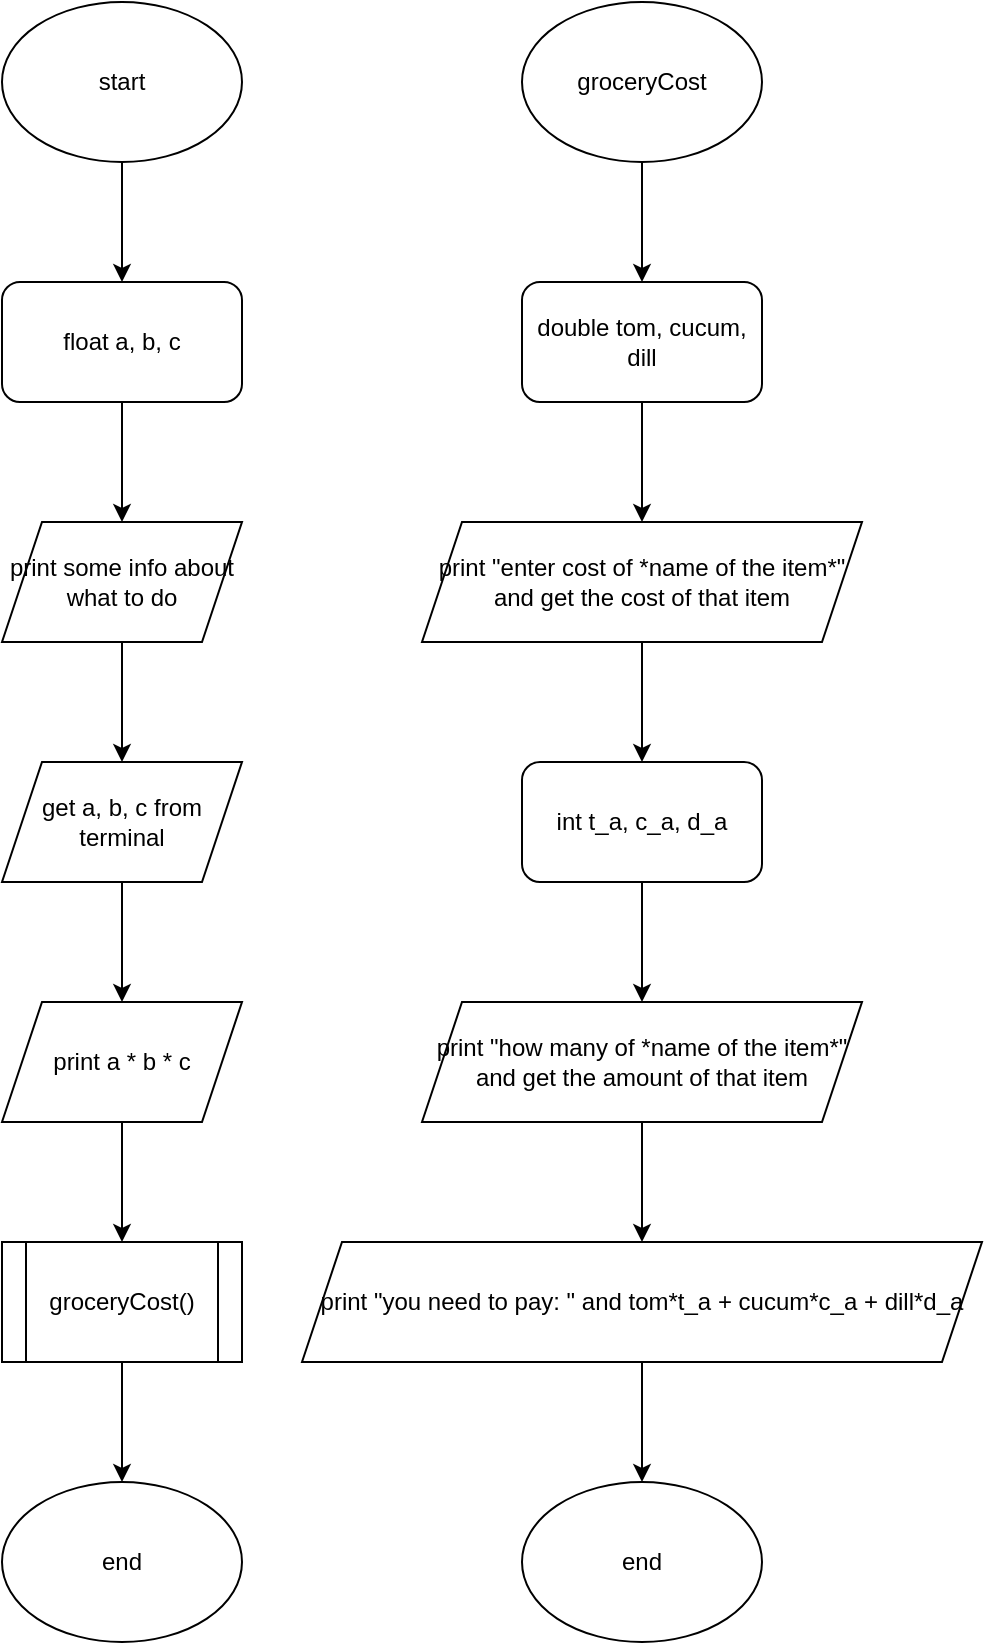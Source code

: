 <mxfile version="24.7.17">
  <diagram name="Page-1" id="IC4A0gcLXCVCcbNHgde3">
    <mxGraphModel dx="622" dy="811" grid="1" gridSize="10" guides="1" tooltips="1" connect="1" arrows="1" fold="1" page="1" pageScale="1" pageWidth="850" pageHeight="1100" math="0" shadow="0">
      <root>
        <mxCell id="0" />
        <mxCell id="1" parent="0" />
        <mxCell id="gISr-zMXu4UXKBRazl1F-4" style="edgeStyle=orthogonalEdgeStyle;rounded=0;orthogonalLoop=1;jettySize=auto;html=1;entryX=0.5;entryY=0;entryDx=0;entryDy=0;" edge="1" parent="1" source="gISr-zMXu4UXKBRazl1F-1" target="gISr-zMXu4UXKBRazl1F-3">
          <mxGeometry relative="1" as="geometry" />
        </mxCell>
        <mxCell id="gISr-zMXu4UXKBRazl1F-1" value="start" style="ellipse;whiteSpace=wrap;html=1;" vertex="1" parent="1">
          <mxGeometry x="260" y="20" width="120" height="80" as="geometry" />
        </mxCell>
        <mxCell id="gISr-zMXu4UXKBRazl1F-6" style="edgeStyle=orthogonalEdgeStyle;rounded=0;orthogonalLoop=1;jettySize=auto;html=1;entryX=0.5;entryY=0;entryDx=0;entryDy=0;" edge="1" parent="1" source="gISr-zMXu4UXKBRazl1F-3" target="gISr-zMXu4UXKBRazl1F-5">
          <mxGeometry relative="1" as="geometry" />
        </mxCell>
        <mxCell id="gISr-zMXu4UXKBRazl1F-3" value="float a, b, c" style="rounded=1;whiteSpace=wrap;html=1;" vertex="1" parent="1">
          <mxGeometry x="260" y="160" width="120" height="60" as="geometry" />
        </mxCell>
        <mxCell id="gISr-zMXu4UXKBRazl1F-10" value="" style="edgeStyle=orthogonalEdgeStyle;rounded=0;orthogonalLoop=1;jettySize=auto;html=1;" edge="1" parent="1" source="gISr-zMXu4UXKBRazl1F-5" target="gISr-zMXu4UXKBRazl1F-7">
          <mxGeometry relative="1" as="geometry" />
        </mxCell>
        <mxCell id="gISr-zMXu4UXKBRazl1F-5" value="print some info about what to do" style="shape=parallelogram;perimeter=parallelogramPerimeter;whiteSpace=wrap;html=1;fixedSize=1;" vertex="1" parent="1">
          <mxGeometry x="260" y="280" width="120" height="60" as="geometry" />
        </mxCell>
        <mxCell id="gISr-zMXu4UXKBRazl1F-12" value="" style="edgeStyle=orthogonalEdgeStyle;rounded=0;orthogonalLoop=1;jettySize=auto;html=1;" edge="1" parent="1" source="gISr-zMXu4UXKBRazl1F-7" target="gISr-zMXu4UXKBRazl1F-11">
          <mxGeometry relative="1" as="geometry" />
        </mxCell>
        <mxCell id="gISr-zMXu4UXKBRazl1F-7" value="get a, b, c from terminal" style="shape=parallelogram;perimeter=parallelogramPerimeter;whiteSpace=wrap;html=1;fixedSize=1;" vertex="1" parent="1">
          <mxGeometry x="260" y="400" width="120" height="60" as="geometry" />
        </mxCell>
        <mxCell id="gISr-zMXu4UXKBRazl1F-14" value="" style="edgeStyle=orthogonalEdgeStyle;rounded=0;orthogonalLoop=1;jettySize=auto;html=1;" edge="1" parent="1" source="gISr-zMXu4UXKBRazl1F-11" target="gISr-zMXu4UXKBRazl1F-13">
          <mxGeometry relative="1" as="geometry" />
        </mxCell>
        <mxCell id="gISr-zMXu4UXKBRazl1F-11" value="print a * b * c" style="shape=parallelogram;perimeter=parallelogramPerimeter;whiteSpace=wrap;html=1;fixedSize=1;" vertex="1" parent="1">
          <mxGeometry x="260" y="520" width="120" height="60" as="geometry" />
        </mxCell>
        <mxCell id="gISr-zMXu4UXKBRazl1F-32" value="" style="edgeStyle=orthogonalEdgeStyle;rounded=0;orthogonalLoop=1;jettySize=auto;html=1;" edge="1" parent="1" source="gISr-zMXu4UXKBRazl1F-13" target="gISr-zMXu4UXKBRazl1F-31">
          <mxGeometry relative="1" as="geometry" />
        </mxCell>
        <mxCell id="gISr-zMXu4UXKBRazl1F-13" value="groceryCost()" style="shape=process;whiteSpace=wrap;html=1;backgroundOutline=1;" vertex="1" parent="1">
          <mxGeometry x="260" y="640" width="120" height="60" as="geometry" />
        </mxCell>
        <mxCell id="gISr-zMXu4UXKBRazl1F-18" value="" style="edgeStyle=orthogonalEdgeStyle;rounded=0;orthogonalLoop=1;jettySize=auto;html=1;" edge="1" parent="1" source="gISr-zMXu4UXKBRazl1F-15" target="gISr-zMXu4UXKBRazl1F-17">
          <mxGeometry relative="1" as="geometry" />
        </mxCell>
        <mxCell id="gISr-zMXu4UXKBRazl1F-15" value="groceryCost" style="ellipse;whiteSpace=wrap;html=1;" vertex="1" parent="1">
          <mxGeometry x="520" y="20" width="120" height="80" as="geometry" />
        </mxCell>
        <mxCell id="gISr-zMXu4UXKBRazl1F-20" value="" style="edgeStyle=orthogonalEdgeStyle;rounded=0;orthogonalLoop=1;jettySize=auto;html=1;" edge="1" parent="1" source="gISr-zMXu4UXKBRazl1F-17" target="gISr-zMXu4UXKBRazl1F-19">
          <mxGeometry relative="1" as="geometry" />
        </mxCell>
        <mxCell id="gISr-zMXu4UXKBRazl1F-17" value="double tom, cucum, dill" style="rounded=1;whiteSpace=wrap;html=1;" vertex="1" parent="1">
          <mxGeometry x="520" y="160" width="120" height="60" as="geometry" />
        </mxCell>
        <mxCell id="gISr-zMXu4UXKBRazl1F-24" value="" style="edgeStyle=orthogonalEdgeStyle;rounded=0;orthogonalLoop=1;jettySize=auto;html=1;" edge="1" parent="1" source="gISr-zMXu4UXKBRazl1F-19" target="gISr-zMXu4UXKBRazl1F-23">
          <mxGeometry relative="1" as="geometry" />
        </mxCell>
        <mxCell id="gISr-zMXu4UXKBRazl1F-19" value="print &quot;enter cost of *name of the item*&quot; and get the cost of that item" style="shape=parallelogram;perimeter=parallelogramPerimeter;whiteSpace=wrap;html=1;fixedSize=1;" vertex="1" parent="1">
          <mxGeometry x="470" y="280" width="220" height="60" as="geometry" />
        </mxCell>
        <mxCell id="gISr-zMXu4UXKBRazl1F-27" value="" style="edgeStyle=orthogonalEdgeStyle;rounded=0;orthogonalLoop=1;jettySize=auto;html=1;" edge="1" parent="1" source="gISr-zMXu4UXKBRazl1F-21" target="gISr-zMXu4UXKBRazl1F-26">
          <mxGeometry relative="1" as="geometry" />
        </mxCell>
        <mxCell id="gISr-zMXu4UXKBRazl1F-21" value="print &quot;how many of *name of the item*&quot; and get the amount of that item" style="shape=parallelogram;perimeter=parallelogramPerimeter;whiteSpace=wrap;html=1;fixedSize=1;" vertex="1" parent="1">
          <mxGeometry x="470" y="520" width="220" height="60" as="geometry" />
        </mxCell>
        <mxCell id="gISr-zMXu4UXKBRazl1F-25" value="" style="edgeStyle=orthogonalEdgeStyle;rounded=0;orthogonalLoop=1;jettySize=auto;html=1;" edge="1" parent="1" source="gISr-zMXu4UXKBRazl1F-23" target="gISr-zMXu4UXKBRazl1F-21">
          <mxGeometry relative="1" as="geometry" />
        </mxCell>
        <mxCell id="gISr-zMXu4UXKBRazl1F-23" value="int t_a, c_a, d_a" style="rounded=1;whiteSpace=wrap;html=1;" vertex="1" parent="1">
          <mxGeometry x="520" y="400" width="120" height="60" as="geometry" />
        </mxCell>
        <mxCell id="gISr-zMXu4UXKBRazl1F-30" value="" style="edgeStyle=orthogonalEdgeStyle;rounded=0;orthogonalLoop=1;jettySize=auto;html=1;" edge="1" parent="1" source="gISr-zMXu4UXKBRazl1F-26" target="gISr-zMXu4UXKBRazl1F-28">
          <mxGeometry relative="1" as="geometry" />
        </mxCell>
        <mxCell id="gISr-zMXu4UXKBRazl1F-26" value="print &quot;you need to pay: &quot; and tom*t_a + cucum*c_a + dill*d_a" style="shape=parallelogram;perimeter=parallelogramPerimeter;whiteSpace=wrap;html=1;fixedSize=1;" vertex="1" parent="1">
          <mxGeometry x="410" y="640" width="340" height="60" as="geometry" />
        </mxCell>
        <mxCell id="gISr-zMXu4UXKBRazl1F-28" value="end" style="ellipse;whiteSpace=wrap;html=1;" vertex="1" parent="1">
          <mxGeometry x="520" y="760" width="120" height="80" as="geometry" />
        </mxCell>
        <mxCell id="gISr-zMXu4UXKBRazl1F-31" value="end" style="ellipse;whiteSpace=wrap;html=1;" vertex="1" parent="1">
          <mxGeometry x="260" y="760" width="120" height="80" as="geometry" />
        </mxCell>
      </root>
    </mxGraphModel>
  </diagram>
</mxfile>
